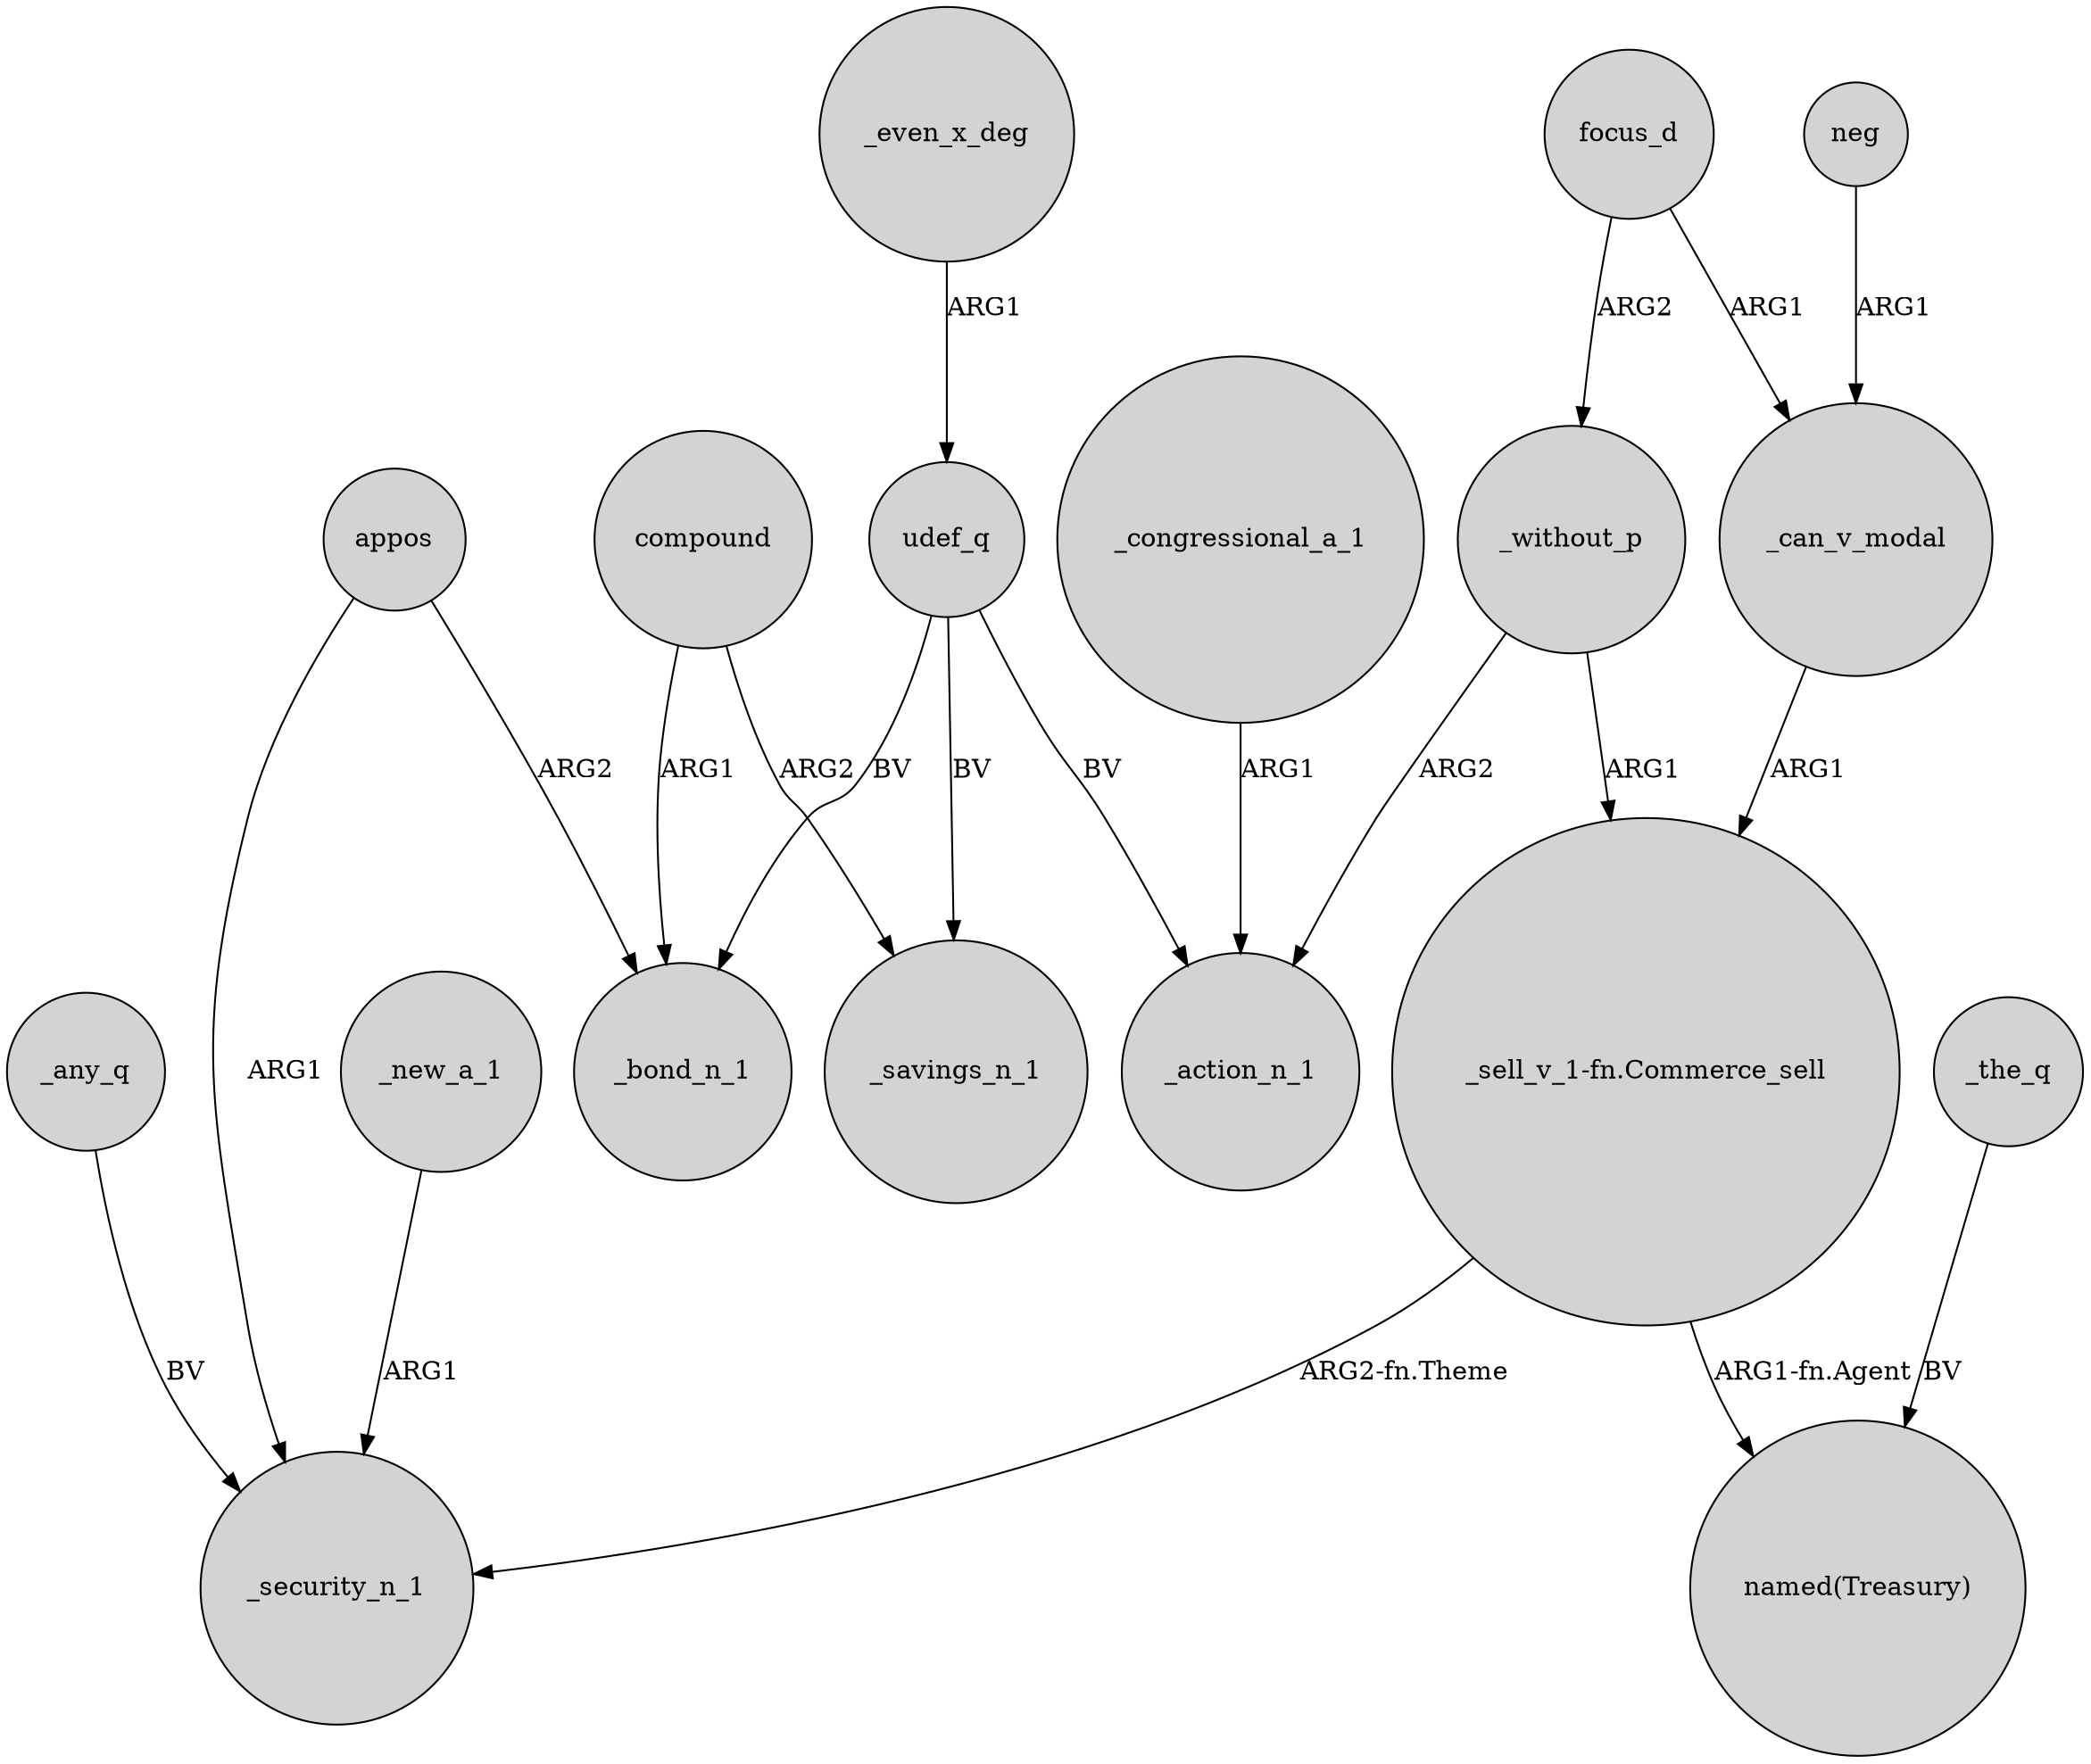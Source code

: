 digraph {
	node [shape=circle style=filled]
	_congressional_a_1 -> _action_n_1 [label=ARG1]
	_without_p -> _action_n_1 [label=ARG2]
	focus_d -> _without_p [label=ARG2]
	_new_a_1 -> _security_n_1 [label=ARG1]
	_even_x_deg -> udef_q [label=ARG1]
	compound -> _savings_n_1 [label=ARG2]
	compound -> _bond_n_1 [label=ARG1]
	udef_q -> _savings_n_1 [label=BV]
	udef_q -> _bond_n_1 [label=BV]
	_any_q -> _security_n_1 [label=BV]
	_can_v_modal -> "_sell_v_1-fn.Commerce_sell" [label=ARG1]
	_the_q -> "named(Treasury)" [label=BV]
	appos -> _security_n_1 [label=ARG1]
	appos -> _bond_n_1 [label=ARG2]
	focus_d -> _can_v_modal [label=ARG1]
	udef_q -> _action_n_1 [label=BV]
	_without_p -> "_sell_v_1-fn.Commerce_sell" [label=ARG1]
	"_sell_v_1-fn.Commerce_sell" -> "named(Treasury)" [label="ARG1-fn.Agent"]
	"_sell_v_1-fn.Commerce_sell" -> _security_n_1 [label="ARG2-fn.Theme"]
	neg -> _can_v_modal [label=ARG1]
}
